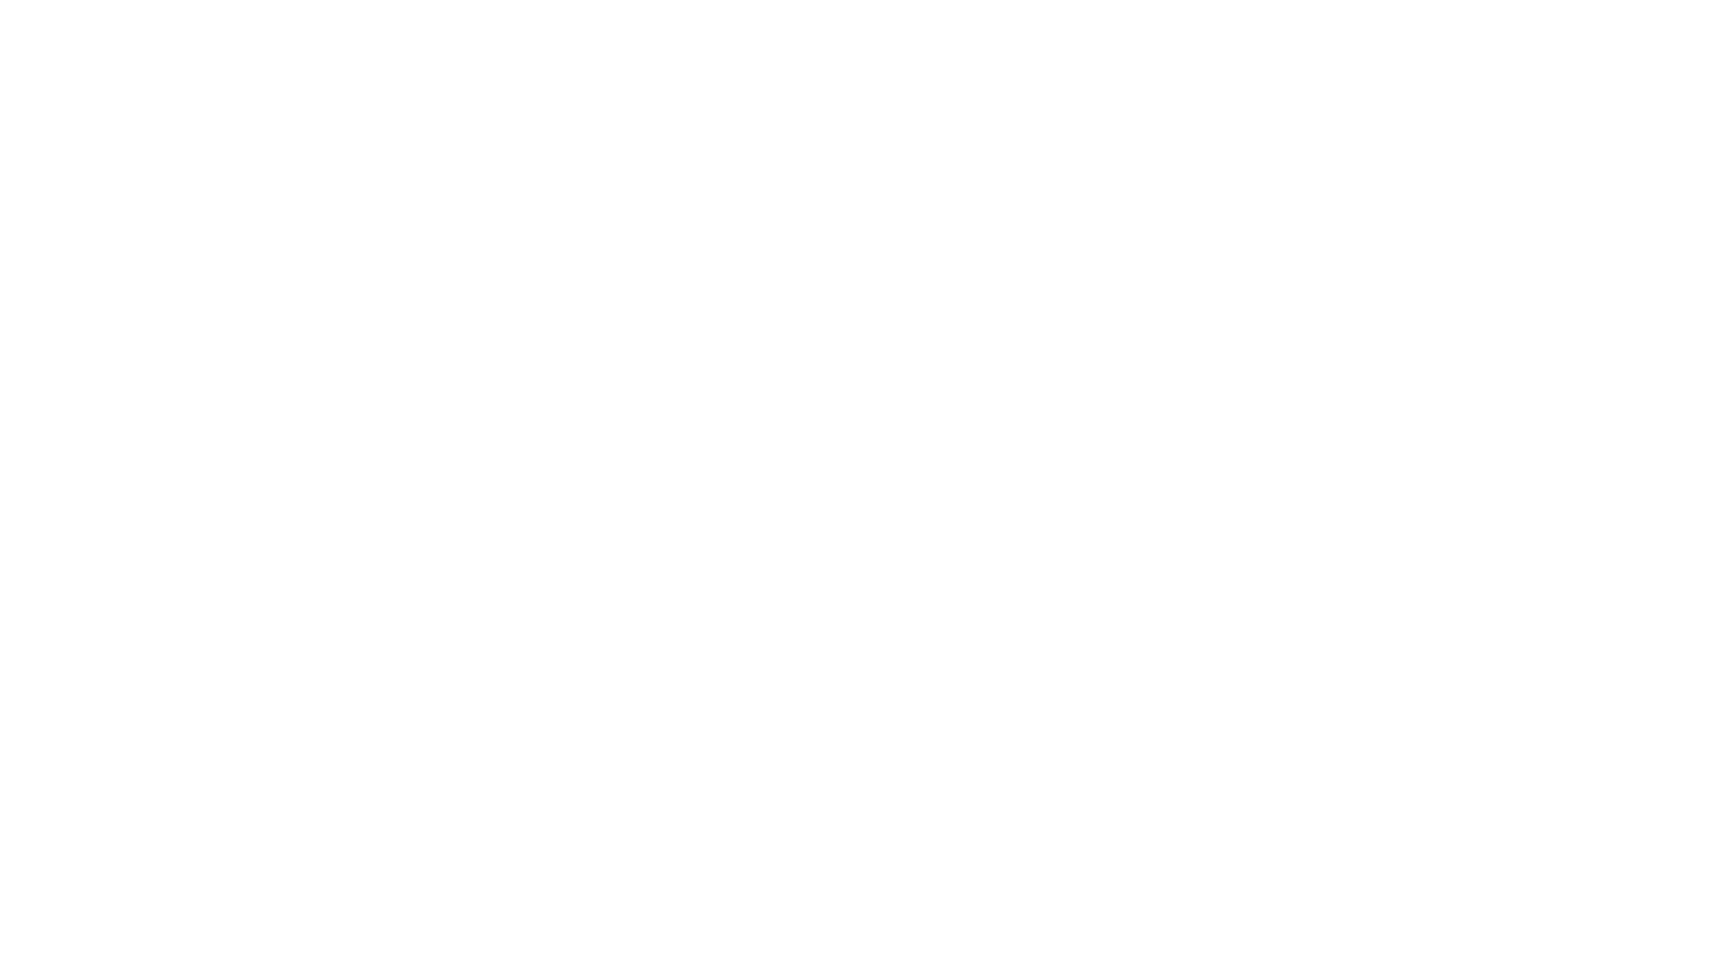 digraph finite_state_machine {
  bgcolor = "transparent";
  rankdir = LR;
  ratio = 0.5625; // 16:9.

  // Invisible node from which to draw start transition to start state.
  node [style = invis]; -1;

  // Accept states.
  node [color = "white", fontcolor = "white", style = "", shape = doublecircle]; 1;
  node [color = "white", fontcolor = "white", style = "", shape = doublecircle]; 2;
  node [color = "white", fontcolor = "white", style = "", shape = doublecircle]; 3;
  node [color = "white", fontcolor = "white", style = "", shape = doublecircle]; 4;

  // Catch-all (default) for remaining state.
  node [color = "white", fontcolor = "white", style = "", shape = circle, xlabel = ""];

  -1 -> 0 [color = "white", fontcolor = "white"];
  0 -> 1 [color = "white", fontcolor = "white", label = "\\t"];
  0 -> 2 [color = "white", fontcolor = "white", label = "\\n"];
  0 -> 3 [color = "white", fontcolor = "white", label = "\\r"];
  0 -> 1 [color = "white", fontcolor = "white", label = "SP"];
  0 -> 4 [color = "white", fontcolor = "white", label = "#"];
  0 -> 2 [color = "white", fontcolor = "white", label = ","];
  0 -> 2 [color = "white", fontcolor = "white", label = "\\ufeff"];
  1 -> 1 [color = "white", fontcolor = "white", label = "\\t"];
  1 -> 1 [color = "white", fontcolor = "white", label = "SP"];
  3 -> 2 [color = "white", fontcolor = "white", label = "\\n"];
  4 -> 4 [color = "white", fontcolor = "white", label = "\\t"];
  4 -> 4 [color = "white", fontcolor = "white", label = "SP-\\uffff"];
}